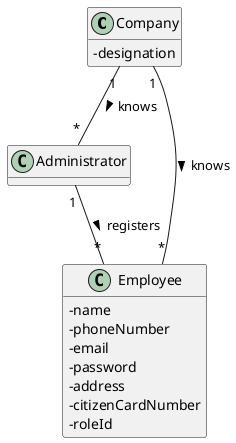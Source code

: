@startuml US10_DM
hide methods
skinparam classAttributeIconSize 0

class Company {
  -designation
}

class Administrator {
}

class Employee {
  -name
  -phoneNumber
  -email
  -password
  -address
  -citizenCardNumber
  -roleId
}

Company "1" -- "*" Administrator : knows >
Company "1" -- "*" Employee : knows >
Administrator "1" -- "*" Employee : registers >

@enduml